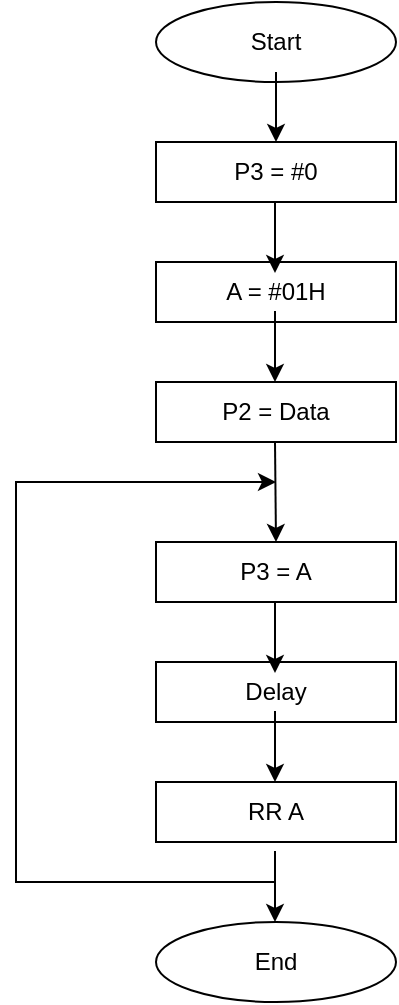 <mxfile version="21.1.2" type="device">
  <diagram name="Page-1" id="pPOIw61mS1DA53msOQhl">
    <mxGraphModel dx="1235" dy="568" grid="1" gridSize="10" guides="1" tooltips="1" connect="1" arrows="1" fold="1" page="1" pageScale="1" pageWidth="850" pageHeight="1100" math="0" shadow="0">
      <root>
        <mxCell id="0" />
        <mxCell id="1" parent="0" />
        <mxCell id="rfmVcZ7oA_knMViS2ZGQ-1" value="" style="ellipse;whiteSpace=wrap;html=1;" vertex="1" parent="1">
          <mxGeometry x="350" y="30" width="120" height="40" as="geometry" />
        </mxCell>
        <mxCell id="rfmVcZ7oA_knMViS2ZGQ-2" value="" style="rounded=0;whiteSpace=wrap;html=1;" vertex="1" parent="1">
          <mxGeometry x="350" y="160" width="120" height="30" as="geometry" />
        </mxCell>
        <mxCell id="rfmVcZ7oA_knMViS2ZGQ-3" value="" style="rounded=0;whiteSpace=wrap;html=1;" vertex="1" parent="1">
          <mxGeometry x="350" y="220" width="120" height="30" as="geometry" />
        </mxCell>
        <mxCell id="rfmVcZ7oA_knMViS2ZGQ-4" value="" style="rounded=0;whiteSpace=wrap;html=1;" vertex="1" parent="1">
          <mxGeometry x="350" y="300" width="120" height="30" as="geometry" />
        </mxCell>
        <mxCell id="rfmVcZ7oA_knMViS2ZGQ-5" value="" style="rounded=0;whiteSpace=wrap;html=1;" vertex="1" parent="1">
          <mxGeometry x="350" y="360" width="120" height="30" as="geometry" />
        </mxCell>
        <mxCell id="rfmVcZ7oA_knMViS2ZGQ-6" value="" style="rounded=0;whiteSpace=wrap;html=1;" vertex="1" parent="1">
          <mxGeometry x="350" y="420" width="120" height="30" as="geometry" />
        </mxCell>
        <mxCell id="rfmVcZ7oA_knMViS2ZGQ-7" value="" style="rounded=0;whiteSpace=wrap;html=1;" vertex="1" parent="1">
          <mxGeometry x="350" y="100" width="120" height="30" as="geometry" />
        </mxCell>
        <mxCell id="rfmVcZ7oA_knMViS2ZGQ-9" value="" style="ellipse;whiteSpace=wrap;html=1;" vertex="1" parent="1">
          <mxGeometry x="350" y="490" width="120" height="40" as="geometry" />
        </mxCell>
        <mxCell id="rfmVcZ7oA_knMViS2ZGQ-19" value="" style="edgeStyle=orthogonalEdgeStyle;rounded=0;orthogonalLoop=1;jettySize=auto;html=1;" edge="1" parent="1" source="rfmVcZ7oA_knMViS2ZGQ-10" target="rfmVcZ7oA_knMViS2ZGQ-16">
          <mxGeometry relative="1" as="geometry" />
        </mxCell>
        <mxCell id="rfmVcZ7oA_knMViS2ZGQ-10" value="Start" style="text;html=1;strokeColor=none;fillColor=none;align=center;verticalAlign=middle;whiteSpace=wrap;rounded=0;" vertex="1" parent="1">
          <mxGeometry x="380" y="35" width="60" height="30" as="geometry" />
        </mxCell>
        <mxCell id="rfmVcZ7oA_knMViS2ZGQ-11" value="A = #01H" style="text;html=1;strokeColor=none;fillColor=none;align=center;verticalAlign=middle;whiteSpace=wrap;rounded=0;" vertex="1" parent="1">
          <mxGeometry x="350" y="160" width="120" height="30" as="geometry" />
        </mxCell>
        <mxCell id="rfmVcZ7oA_knMViS2ZGQ-12" value="P2 = Data" style="text;html=1;strokeColor=none;fillColor=none;align=center;verticalAlign=middle;whiteSpace=wrap;rounded=0;" vertex="1" parent="1">
          <mxGeometry x="350" y="220" width="120" height="30" as="geometry" />
        </mxCell>
        <mxCell id="rfmVcZ7oA_knMViS2ZGQ-13" value="P3 = A" style="text;html=1;strokeColor=none;fillColor=none;align=center;verticalAlign=middle;whiteSpace=wrap;rounded=0;" vertex="1" parent="1">
          <mxGeometry x="350" y="300" width="120" height="30" as="geometry" />
        </mxCell>
        <mxCell id="rfmVcZ7oA_knMViS2ZGQ-14" value="Delay" style="text;html=1;strokeColor=none;fillColor=none;align=center;verticalAlign=middle;whiteSpace=wrap;rounded=0;" vertex="1" parent="1">
          <mxGeometry x="350" y="360" width="120" height="30" as="geometry" />
        </mxCell>
        <mxCell id="rfmVcZ7oA_knMViS2ZGQ-15" value="RR A" style="text;html=1;strokeColor=none;fillColor=none;align=center;verticalAlign=middle;whiteSpace=wrap;rounded=0;" vertex="1" parent="1">
          <mxGeometry x="350" y="420" width="120" height="30" as="geometry" />
        </mxCell>
        <mxCell id="rfmVcZ7oA_knMViS2ZGQ-16" value="P3 = #0" style="text;html=1;strokeColor=none;fillColor=none;align=center;verticalAlign=middle;whiteSpace=wrap;rounded=0;" vertex="1" parent="1">
          <mxGeometry x="350" y="100" width="120" height="30" as="geometry" />
        </mxCell>
        <mxCell id="rfmVcZ7oA_knMViS2ZGQ-18" value="End" style="text;html=1;strokeColor=none;fillColor=none;align=center;verticalAlign=middle;whiteSpace=wrap;rounded=0;" vertex="1" parent="1">
          <mxGeometry x="380" y="495" width="60" height="30" as="geometry" />
        </mxCell>
        <mxCell id="rfmVcZ7oA_knMViS2ZGQ-22" value="" style="endArrow=classic;html=1;rounded=0;" edge="1" parent="1">
          <mxGeometry width="50" height="50" relative="1" as="geometry">
            <mxPoint x="409.5" y="130" as="sourcePoint" />
            <mxPoint x="409.5" y="165.5" as="targetPoint" />
          </mxGeometry>
        </mxCell>
        <mxCell id="rfmVcZ7oA_knMViS2ZGQ-24" value="" style="endArrow=classic;html=1;rounded=0;" edge="1" parent="1">
          <mxGeometry width="50" height="50" relative="1" as="geometry">
            <mxPoint x="409.5" y="184.5" as="sourcePoint" />
            <mxPoint x="409.5" y="220" as="targetPoint" />
          </mxGeometry>
        </mxCell>
        <mxCell id="rfmVcZ7oA_knMViS2ZGQ-25" value="" style="endArrow=classic;html=1;rounded=0;" edge="1" parent="1">
          <mxGeometry width="50" height="50" relative="1" as="geometry">
            <mxPoint x="409.5" y="330" as="sourcePoint" />
            <mxPoint x="409.5" y="365.5" as="targetPoint" />
          </mxGeometry>
        </mxCell>
        <mxCell id="rfmVcZ7oA_knMViS2ZGQ-27" value="" style="endArrow=classic;html=1;rounded=0;" edge="1" parent="1">
          <mxGeometry width="50" height="50" relative="1" as="geometry">
            <mxPoint x="409.5" y="384.5" as="sourcePoint" />
            <mxPoint x="409.5" y="420" as="targetPoint" />
          </mxGeometry>
        </mxCell>
        <mxCell id="rfmVcZ7oA_knMViS2ZGQ-28" value="" style="endArrow=classic;html=1;rounded=0;entryX=0.5;entryY=0;entryDx=0;entryDy=0;" edge="1" parent="1" target="rfmVcZ7oA_knMViS2ZGQ-13">
          <mxGeometry width="50" height="50" relative="1" as="geometry">
            <mxPoint x="409.5" y="250" as="sourcePoint" />
            <mxPoint x="409.5" y="285.5" as="targetPoint" />
          </mxGeometry>
        </mxCell>
        <mxCell id="rfmVcZ7oA_knMViS2ZGQ-29" value="" style="endArrow=classic;html=1;rounded=0;" edge="1" parent="1">
          <mxGeometry width="50" height="50" relative="1" as="geometry">
            <mxPoint x="409.5" y="454.5" as="sourcePoint" />
            <mxPoint x="409.5" y="490" as="targetPoint" />
          </mxGeometry>
        </mxCell>
        <mxCell id="rfmVcZ7oA_knMViS2ZGQ-31" value="" style="endArrow=classic;html=1;rounded=0;" edge="1" parent="1">
          <mxGeometry width="50" height="50" relative="1" as="geometry">
            <mxPoint x="410" y="470" as="sourcePoint" />
            <mxPoint x="410" y="270" as="targetPoint" />
            <Array as="points">
              <mxPoint x="280" y="470" />
              <mxPoint x="280" y="370" />
              <mxPoint x="280" y="270" />
            </Array>
          </mxGeometry>
        </mxCell>
      </root>
    </mxGraphModel>
  </diagram>
</mxfile>
